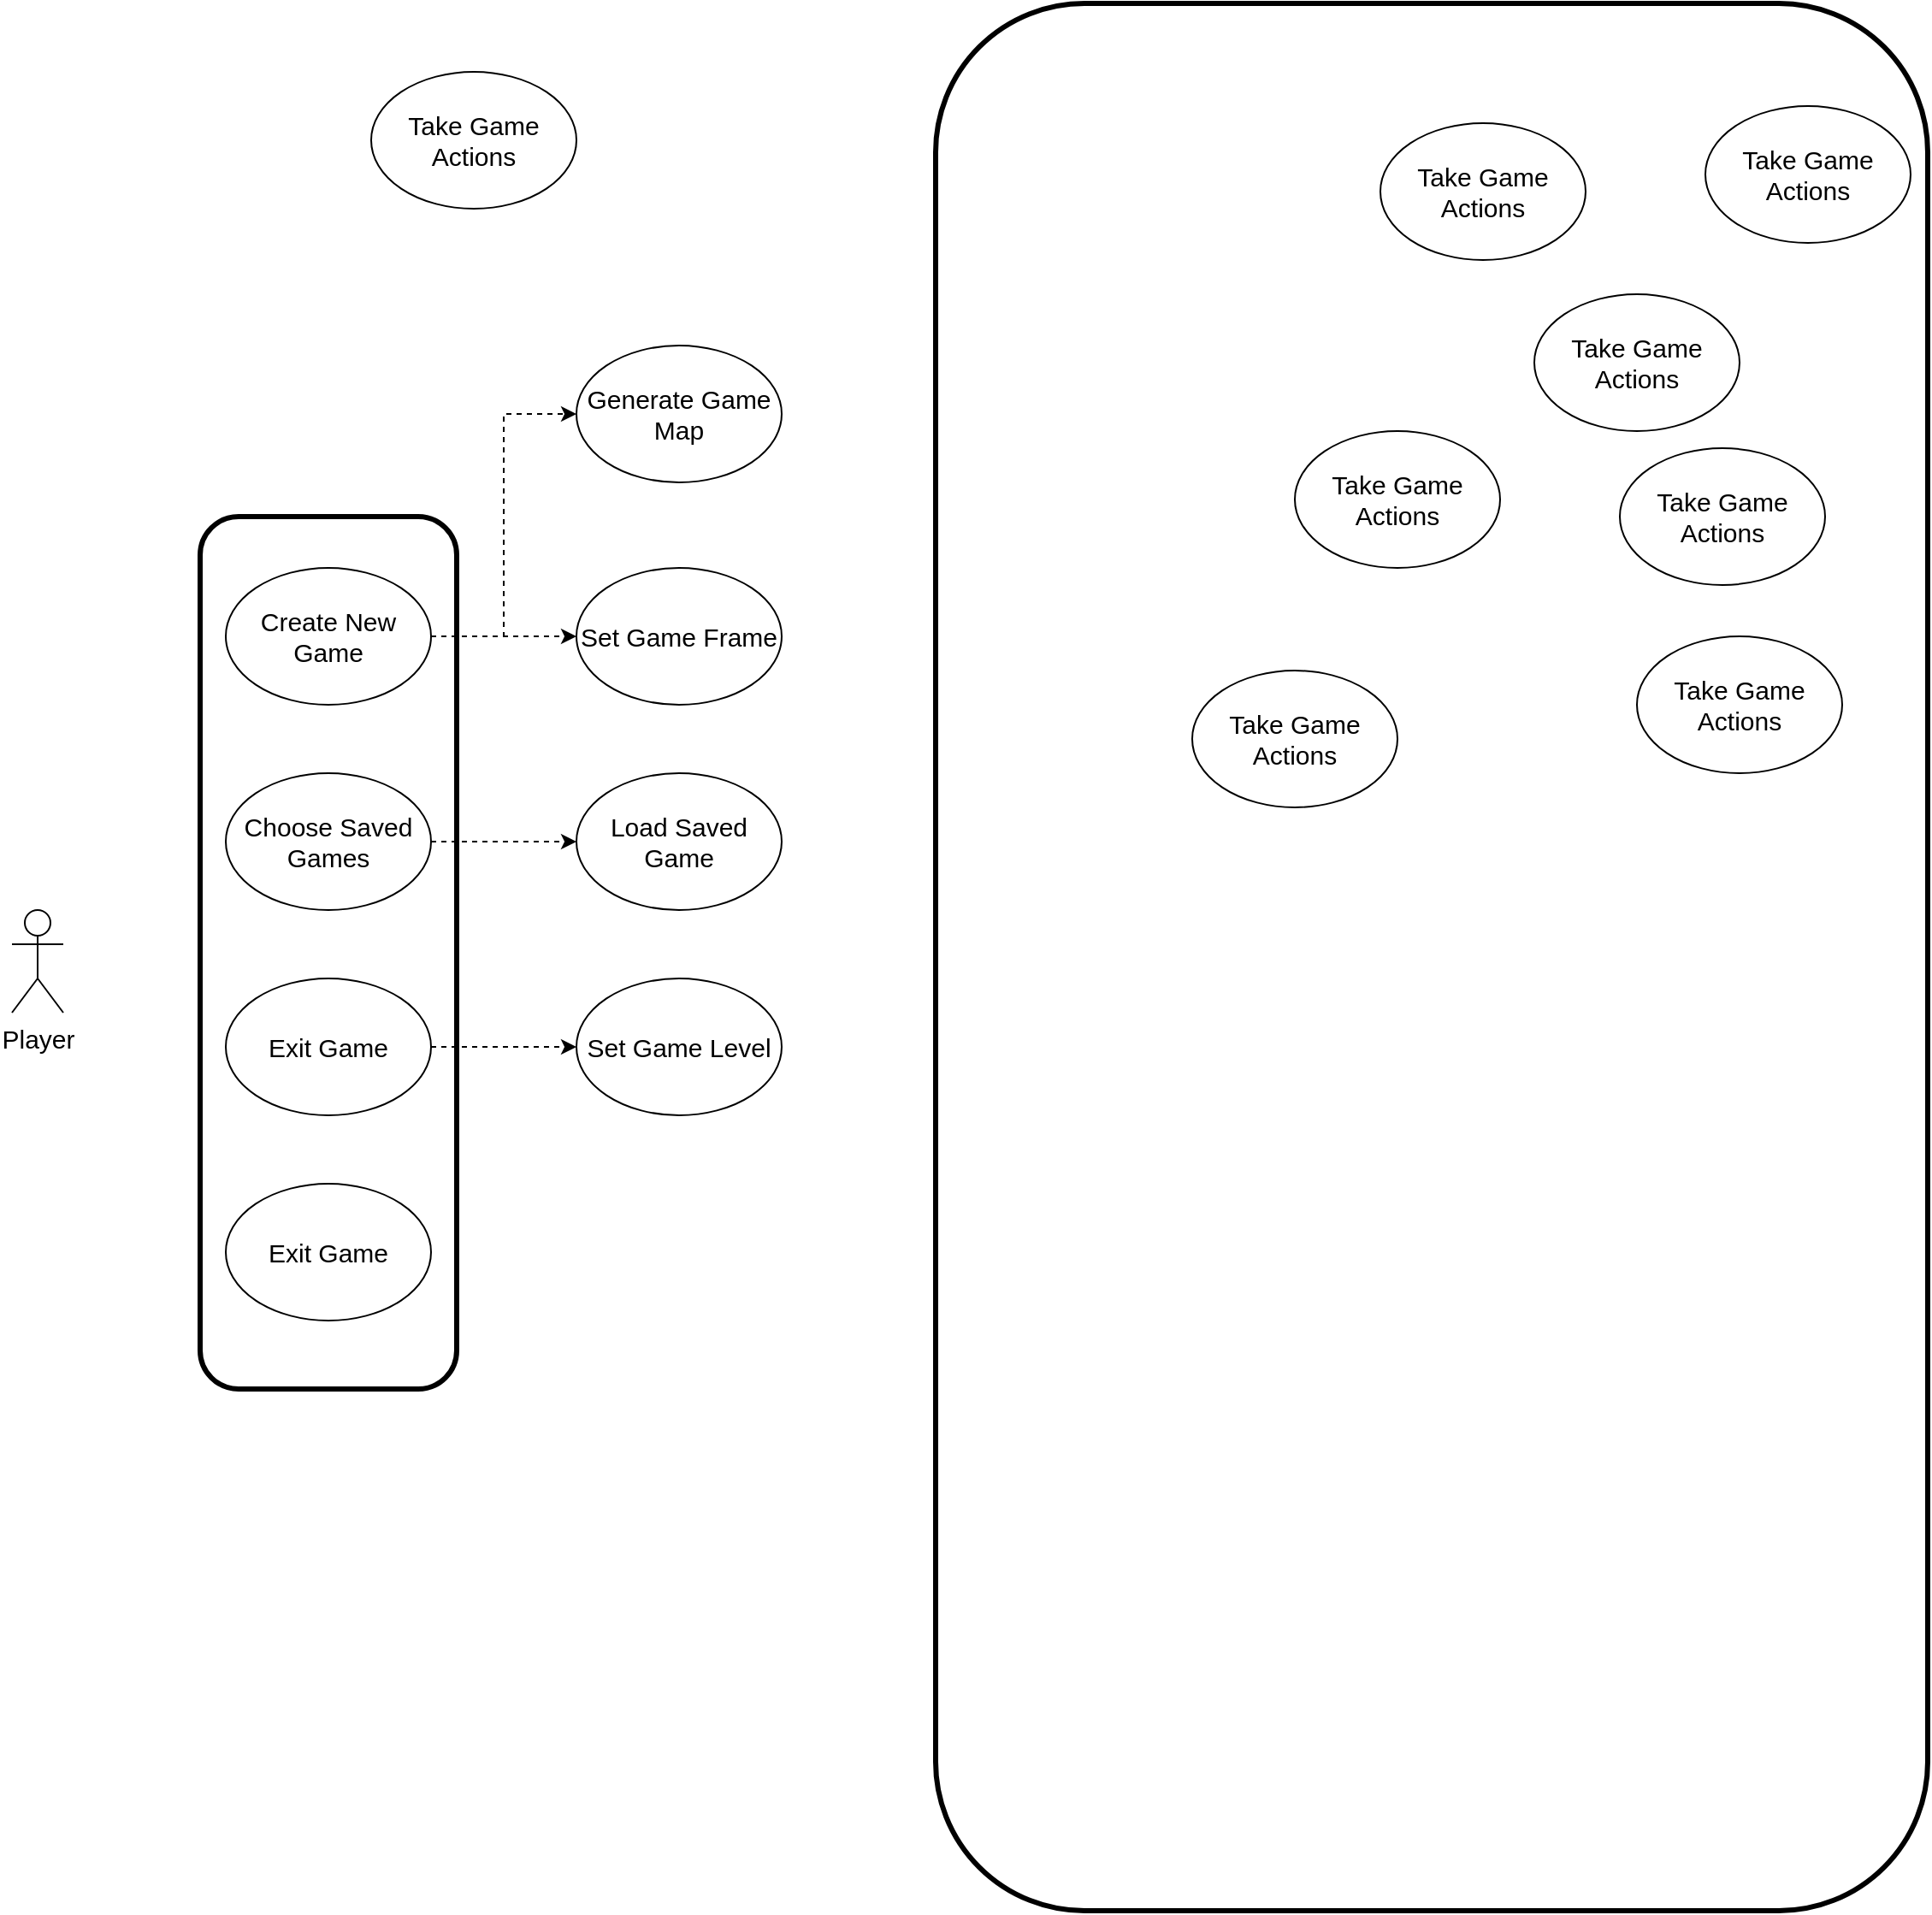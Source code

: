 <mxfile version="25.0.3">
  <diagram name="Page-1" id="nh9C89oyDZXrQD6fVJ2X">
    <mxGraphModel dx="1683" dy="2330" grid="1" gridSize="10" guides="1" tooltips="1" connect="1" arrows="1" fold="1" page="1" pageScale="1" pageWidth="850" pageHeight="1100" math="0" shadow="0">
      <root>
        <mxCell id="0" />
        <mxCell id="1" parent="0" />
        <mxCell id="PTDOOUBUL5pwRvwMeehj-1" value="&lt;font style=&quot;font-size: 15px;&quot;&gt;Player&lt;/font&gt;" style="shape=umlActor;verticalLabelPosition=bottom;verticalAlign=top;html=1;outlineConnect=0;" parent="1" vertex="1">
          <mxGeometry x="80" y="230" width="30" height="60" as="geometry" />
        </mxCell>
        <mxCell id="PTDOOUBUL5pwRvwMeehj-7" value="" style="rounded=1;whiteSpace=wrap;html=1;strokeWidth=3;" parent="1" vertex="1">
          <mxGeometry x="190" width="150" height="510" as="geometry" />
        </mxCell>
        <mxCell id="xO45C9cYO4A0cl0hN1IL-15" style="edgeStyle=orthogonalEdgeStyle;rounded=0;orthogonalLoop=1;jettySize=auto;html=1;entryX=0;entryY=0.5;entryDx=0;entryDy=0;dashed=1;" edge="1" parent="1" source="PTDOOUBUL5pwRvwMeehj-5" target="xO45C9cYO4A0cl0hN1IL-11">
          <mxGeometry relative="1" as="geometry" />
        </mxCell>
        <mxCell id="xO45C9cYO4A0cl0hN1IL-16" style="edgeStyle=orthogonalEdgeStyle;rounded=0;orthogonalLoop=1;jettySize=auto;html=1;entryX=0;entryY=0.5;entryDx=0;entryDy=0;dashed=1;" edge="1" parent="1" source="PTDOOUBUL5pwRvwMeehj-5" target="xO45C9cYO4A0cl0hN1IL-10">
          <mxGeometry relative="1" as="geometry" />
        </mxCell>
        <mxCell id="PTDOOUBUL5pwRvwMeehj-5" value="&lt;font style=&quot;font-size: 15px;&quot;&gt;Create New Game&lt;/font&gt;" style="ellipse;whiteSpace=wrap;html=1;" parent="1" vertex="1">
          <mxGeometry x="205" y="30" width="120" height="80" as="geometry" />
        </mxCell>
        <mxCell id="xO45C9cYO4A0cl0hN1IL-17" style="edgeStyle=orthogonalEdgeStyle;rounded=0;orthogonalLoop=1;jettySize=auto;html=1;entryX=0;entryY=0.5;entryDx=0;entryDy=0;dashed=1;" edge="1" parent="1" source="PTDOOUBUL5pwRvwMeehj-8" target="xO45C9cYO4A0cl0hN1IL-12">
          <mxGeometry relative="1" as="geometry" />
        </mxCell>
        <mxCell id="PTDOOUBUL5pwRvwMeehj-8" value="&lt;font style=&quot;font-size: 15px;&quot;&gt;Choose Saved Games&lt;/font&gt;" style="ellipse;whiteSpace=wrap;html=1;" parent="1" vertex="1">
          <mxGeometry x="205" y="150" width="120" height="80" as="geometry" />
        </mxCell>
        <mxCell id="xO45C9cYO4A0cl0hN1IL-18" style="edgeStyle=orthogonalEdgeStyle;rounded=0;orthogonalLoop=1;jettySize=auto;html=1;entryX=0;entryY=0.5;entryDx=0;entryDy=0;dashed=1;" edge="1" parent="1" source="PTDOOUBUL5pwRvwMeehj-9" target="xO45C9cYO4A0cl0hN1IL-13">
          <mxGeometry relative="1" as="geometry" />
        </mxCell>
        <mxCell id="PTDOOUBUL5pwRvwMeehj-9" value="&lt;font style=&quot;font-size: 15px;&quot;&gt;Exit Game&lt;/font&gt;" style="ellipse;whiteSpace=wrap;html=1;" parent="1" vertex="1">
          <mxGeometry x="205" y="270" width="120" height="80" as="geometry" />
        </mxCell>
        <mxCell id="PTDOOUBUL5pwRvwMeehj-10" value="" style="rounded=1;whiteSpace=wrap;html=1;strokeWidth=3;" parent="1" vertex="1">
          <mxGeometry x="620" y="-300" width="580" height="1115" as="geometry" />
        </mxCell>
        <mxCell id="xO45C9cYO4A0cl0hN1IL-1" value="&lt;span style=&quot;font-size: 15px;&quot;&gt;Take Game Actions&lt;/span&gt;" style="ellipse;whiteSpace=wrap;html=1;" vertex="1" parent="1">
          <mxGeometry x="290" y="-260" width="120" height="80" as="geometry" />
        </mxCell>
        <mxCell id="xO45C9cYO4A0cl0hN1IL-2" value="&lt;span style=&quot;font-size: 15px;&quot;&gt;Take Game Actions&lt;/span&gt;" style="ellipse;whiteSpace=wrap;html=1;" vertex="1" parent="1">
          <mxGeometry x="1070" y="-240" width="120" height="80" as="geometry" />
        </mxCell>
        <mxCell id="xO45C9cYO4A0cl0hN1IL-3" value="&lt;span style=&quot;font-size: 15px;&quot;&gt;Take Game Actions&lt;/span&gt;" style="ellipse;whiteSpace=wrap;html=1;" vertex="1" parent="1">
          <mxGeometry x="1030" y="70" width="120" height="80" as="geometry" />
        </mxCell>
        <mxCell id="xO45C9cYO4A0cl0hN1IL-4" value="&lt;span style=&quot;font-size: 15px;&quot;&gt;Take Game Actions&lt;/span&gt;" style="ellipse;whiteSpace=wrap;html=1;" vertex="1" parent="1">
          <mxGeometry x="880" y="-230" width="120" height="80" as="geometry" />
        </mxCell>
        <mxCell id="xO45C9cYO4A0cl0hN1IL-5" value="&lt;span style=&quot;font-size: 15px;&quot;&gt;Take Game Actions&lt;/span&gt;" style="ellipse;whiteSpace=wrap;html=1;" vertex="1" parent="1">
          <mxGeometry x="970" y="-130" width="120" height="80" as="geometry" />
        </mxCell>
        <mxCell id="xO45C9cYO4A0cl0hN1IL-6" value="&lt;span style=&quot;font-size: 15px;&quot;&gt;Take Game Actions&lt;/span&gt;" style="ellipse;whiteSpace=wrap;html=1;" vertex="1" parent="1">
          <mxGeometry x="1020" y="-40" width="120" height="80" as="geometry" />
        </mxCell>
        <mxCell id="xO45C9cYO4A0cl0hN1IL-7" value="&lt;span style=&quot;font-size: 15px;&quot;&gt;Take Game Actions&lt;/span&gt;" style="ellipse;whiteSpace=wrap;html=1;" vertex="1" parent="1">
          <mxGeometry x="830" y="-50" width="120" height="80" as="geometry" />
        </mxCell>
        <mxCell id="xO45C9cYO4A0cl0hN1IL-8" value="&lt;span style=&quot;font-size: 15px;&quot;&gt;Take Game Actions&lt;/span&gt;" style="ellipse;whiteSpace=wrap;html=1;" vertex="1" parent="1">
          <mxGeometry x="770" y="90" width="120" height="80" as="geometry" />
        </mxCell>
        <mxCell id="xO45C9cYO4A0cl0hN1IL-9" value="&lt;font style=&quot;font-size: 15px;&quot;&gt;Exit Game&lt;/font&gt;" style="ellipse;whiteSpace=wrap;html=1;" vertex="1" parent="1">
          <mxGeometry x="205" y="390" width="120" height="80" as="geometry" />
        </mxCell>
        <mxCell id="xO45C9cYO4A0cl0hN1IL-10" value="&lt;span style=&quot;font-size: 15px;&quot;&gt;Generate Game Map&lt;/span&gt;" style="ellipse;whiteSpace=wrap;html=1;" vertex="1" parent="1">
          <mxGeometry x="410" y="-100" width="120" height="80" as="geometry" />
        </mxCell>
        <mxCell id="xO45C9cYO4A0cl0hN1IL-11" value="&lt;span style=&quot;font-size: 15px;&quot;&gt;Set Game Frame&lt;/span&gt;" style="ellipse;whiteSpace=wrap;html=1;" vertex="1" parent="1">
          <mxGeometry x="410" y="30" width="120" height="80" as="geometry" />
        </mxCell>
        <mxCell id="xO45C9cYO4A0cl0hN1IL-12" value="&lt;font style=&quot;font-size: 15px;&quot;&gt;Load Saved Game&lt;/font&gt;" style="ellipse;whiteSpace=wrap;html=1;" vertex="1" parent="1">
          <mxGeometry x="410" y="150" width="120" height="80" as="geometry" />
        </mxCell>
        <mxCell id="xO45C9cYO4A0cl0hN1IL-13" value="&lt;span style=&quot;font-size: 15px;&quot;&gt;Set Game Level&lt;/span&gt;" style="ellipse;whiteSpace=wrap;html=1;" vertex="1" parent="1">
          <mxGeometry x="410" y="270" width="120" height="80" as="geometry" />
        </mxCell>
      </root>
    </mxGraphModel>
  </diagram>
</mxfile>
